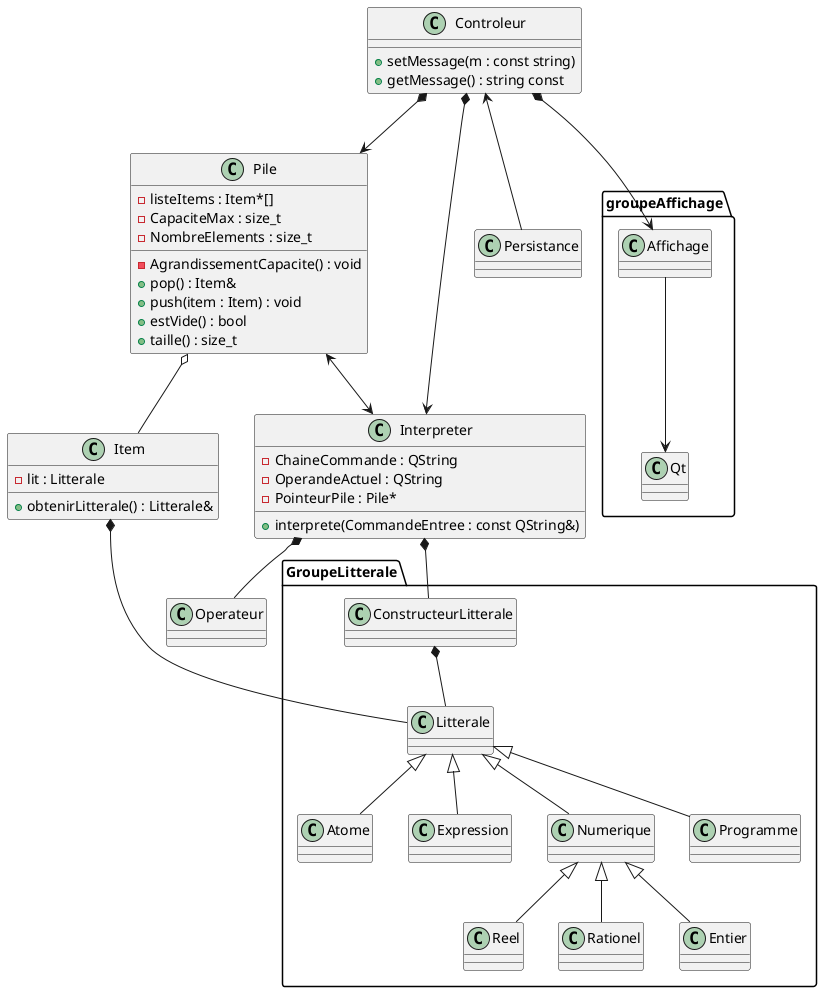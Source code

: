 @startuml

package "GroupeLitterale" {
    Class Litterale{

    }

    Class ConstructeurLitterale{

    }

    Class Atome{

    }

    Class Expression{

    }

    Class Numerique{

    }

    Class Reel{

    }

    Class Rationel{

    }

    Class Entier{

    }

    Class Programme{

    }

}


Class Item{
    -lit : Litterale
    +obtenirLitterale() : Litterale&
}

Class Operateur{

}


Class Pile{
    -listeItems : Item*[]
    -CapaciteMax : size_t
    -NombreElements : size_t
    -AgrandissementCapacite() : void
    +pop() : Item&
    +push(item : Item) : void
    +estVide() : bool
    +taille() : size_t



}

Class Interpreter{
    -ChaineCommande : QString
    -OperandeActuel : QString
    -PointeurPile : Pile*
    +interprete(CommandeEntree : const QString&)
}

Class Controleur{
    +setMessage(m : const string)
    +getMessage() : string const

}

Class Persistance{

}

package "groupeAffichage" {

    Class Affichage{

    }

    Class Qt {

    }

}

Litterale <|-- Programme
Litterale <|-- Numerique
Litterale <|-- Expression
Litterale <|-- Atome
Numerique <|-- Reel
Numerique <|-- Rationel
Numerique <|-- Entier


ConstructeurLitterale *-- Litterale
Interpreter *-- Operateur
Interpreter *-- ConstructeurLitterale
Item *-- Litterale
Pile o-- Item
Pile <--> Interpreter
Controleur *--> Interpreter
Controleur *--> Pile
Controleur <-- Persistance
Controleur *--> Affichage
Affichage --> Qt

@enduml

